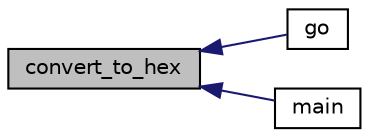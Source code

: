 digraph "convert_to_hex"
{
  edge [fontname="Helvetica",fontsize="10",labelfontname="Helvetica",labelfontsize="10"];
  node [fontname="Helvetica",fontsize="10",shape=record];
  rankdir="LR";
  Node1 [label="convert_to_hex",height=0.2,width=0.4,color="black", fillcolor="grey75", style="filled", fontcolor="black"];
  Node1 -> Node2 [dir="back",color="midnightblue",fontsize="10",style="solid",fontname="Helvetica"];
  Node2 [label="go",height=0.2,width=0.4,color="black", fillcolor="white", style="filled",URL="$df/df7/hex_reader_8cpp.html#a70066ef3d4f6498f2147f127c5539711"];
  Node1 -> Node3 [dir="back",color="midnightblue",fontsize="10",style="solid",fontname="Helvetica"];
  Node3 [label="main",height=0.2,width=0.4,color="black", fillcolor="white", style="filled",URL="$df/df7/hex_reader_8cpp.html#a0ddf1224851353fc92bfbff6f499fa97"];
}

